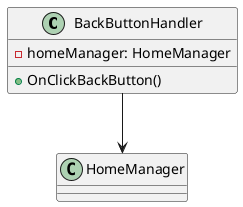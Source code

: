 @startuml
class BackButtonHandler {
    - homeManager: HomeManager
    + OnClickBackButton()
}

BackButtonHandler --> HomeManager
@enduml